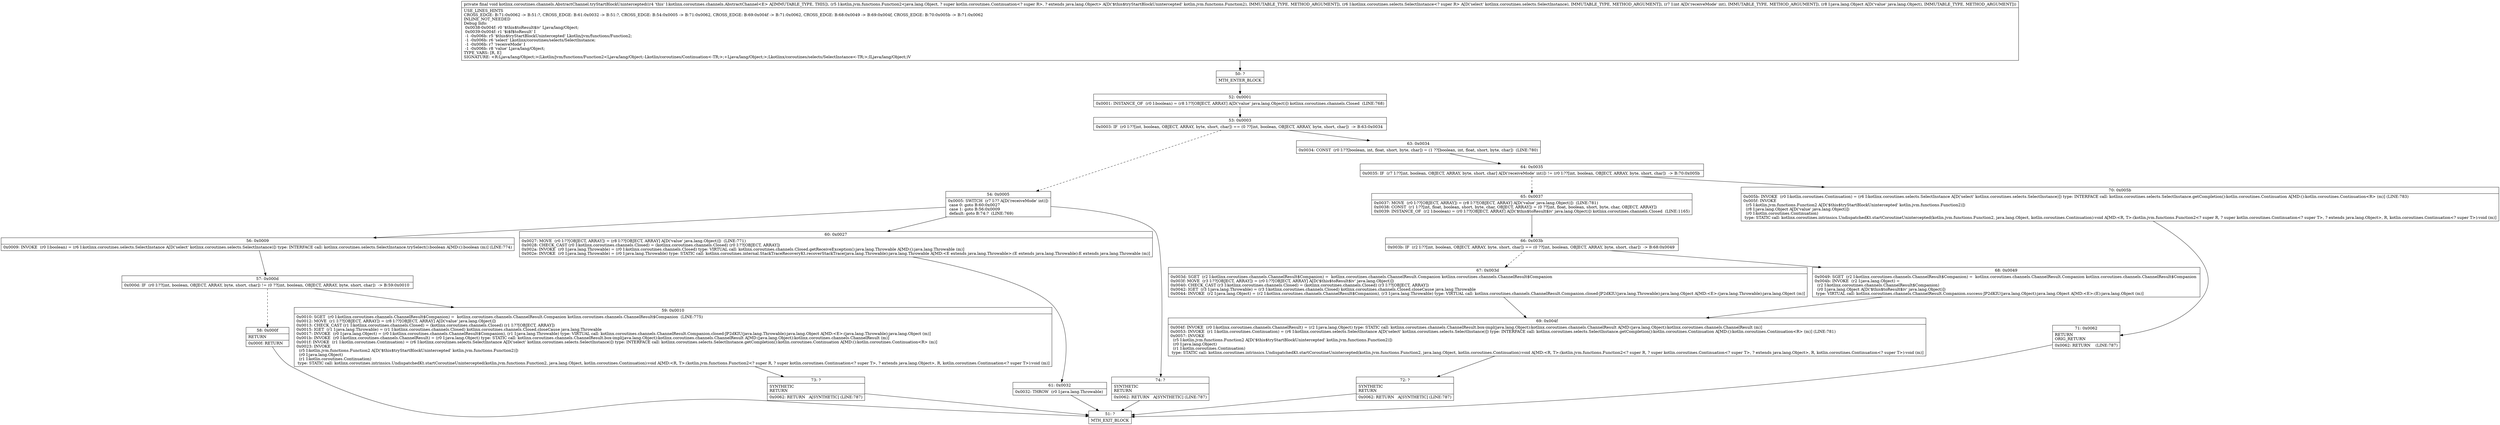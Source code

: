 digraph "CFG forkotlinx.coroutines.channels.AbstractChannel.tryStartBlockUnintercepted(Lkotlin\/jvm\/functions\/Function2;Lkotlinx\/coroutines\/selects\/SelectInstance;ILjava\/lang\/Object;)V" {
Node_50 [shape=record,label="{50\:\ ?|MTH_ENTER_BLOCK\l}"];
Node_52 [shape=record,label="{52\:\ 0x0001|0x0001: INSTANCE_OF  (r0 I:boolean) = (r8 I:??[OBJECT, ARRAY] A[D('value' java.lang.Object)]) kotlinx.coroutines.channels.Closed  (LINE:768)\l}"];
Node_53 [shape=record,label="{53\:\ 0x0003|0x0003: IF  (r0 I:??[int, boolean, OBJECT, ARRAY, byte, short, char]) == (0 ??[int, boolean, OBJECT, ARRAY, byte, short, char])  \-\> B:63:0x0034 \l}"];
Node_54 [shape=record,label="{54\:\ 0x0005|0x0005: SWITCH  (r7 I:?? A[D('receiveMode' int)])\l case 0: goto B:60:0x0027\l case 1: goto B:56:0x0009\l default: goto B:74:?  (LINE:769)\l}"];
Node_56 [shape=record,label="{56\:\ 0x0009|0x0009: INVOKE  (r0 I:boolean) = (r6 I:kotlinx.coroutines.selects.SelectInstance A[D('select' kotlinx.coroutines.selects.SelectInstance)]) type: INTERFACE call: kotlinx.coroutines.selects.SelectInstance.trySelect():boolean A[MD:():boolean (m)] (LINE:774)\l}"];
Node_57 [shape=record,label="{57\:\ 0x000d|0x000d: IF  (r0 I:??[int, boolean, OBJECT, ARRAY, byte, short, char]) != (0 ??[int, boolean, OBJECT, ARRAY, byte, short, char])  \-\> B:59:0x0010 \l}"];
Node_58 [shape=record,label="{58\:\ 0x000f|RETURN\l|0x000f: RETURN   \l}"];
Node_51 [shape=record,label="{51\:\ ?|MTH_EXIT_BLOCK\l}"];
Node_59 [shape=record,label="{59\:\ 0x0010|0x0010: SGET  (r0 I:kotlinx.coroutines.channels.ChannelResult$Companion) =  kotlinx.coroutines.channels.ChannelResult.Companion kotlinx.coroutines.channels.ChannelResult$Companion  (LINE:775)\l0x0012: MOVE  (r1 I:??[OBJECT, ARRAY]) = (r8 I:??[OBJECT, ARRAY] A[D('value' java.lang.Object)]) \l0x0013: CHECK_CAST (r1 I:kotlinx.coroutines.channels.Closed) = (kotlinx.coroutines.channels.Closed) (r1 I:??[OBJECT, ARRAY]) \l0x0015: IGET  (r1 I:java.lang.Throwable) = (r1 I:kotlinx.coroutines.channels.Closed) kotlinx.coroutines.channels.Closed.closeCause java.lang.Throwable \l0x0017: INVOKE  (r0 I:java.lang.Object) = (r0 I:kotlinx.coroutines.channels.ChannelResult$Companion), (r1 I:java.lang.Throwable) type: VIRTUAL call: kotlinx.coroutines.channels.ChannelResult.Companion.closed\-JP2dKIU(java.lang.Throwable):java.lang.Object A[MD:\<E\>:(java.lang.Throwable):java.lang.Object (m)]\l0x001b: INVOKE  (r0 I:kotlinx.coroutines.channels.ChannelResult) = (r0 I:java.lang.Object) type: STATIC call: kotlinx.coroutines.channels.ChannelResult.box\-impl(java.lang.Object):kotlinx.coroutines.channels.ChannelResult A[MD:(java.lang.Object):kotlinx.coroutines.channels.ChannelResult (m)]\l0x001f: INVOKE  (r1 I:kotlin.coroutines.Continuation) = (r6 I:kotlinx.coroutines.selects.SelectInstance A[D('select' kotlinx.coroutines.selects.SelectInstance)]) type: INTERFACE call: kotlinx.coroutines.selects.SelectInstance.getCompletion():kotlin.coroutines.Continuation A[MD:():kotlin.coroutines.Continuation\<R\> (m)]\l0x0023: INVOKE  \l  (r5 I:kotlin.jvm.functions.Function2 A[D('$this$tryStartBlockUnintercepted' kotlin.jvm.functions.Function2)])\l  (r0 I:java.lang.Object)\l  (r1 I:kotlin.coroutines.Continuation)\l type: STATIC call: kotlinx.coroutines.intrinsics.UndispatchedKt.startCoroutineUnintercepted(kotlin.jvm.functions.Function2, java.lang.Object, kotlin.coroutines.Continuation):void A[MD:\<R, T\>:(kotlin.jvm.functions.Function2\<? super R, ? super kotlin.coroutines.Continuation\<? super T\>, ? extends java.lang.Object\>, R, kotlin.coroutines.Continuation\<? super T\>):void (m)]\l}"];
Node_73 [shape=record,label="{73\:\ ?|SYNTHETIC\lRETURN\l|0x0062: RETURN   A[SYNTHETIC] (LINE:787)\l}"];
Node_60 [shape=record,label="{60\:\ 0x0027|0x0027: MOVE  (r0 I:??[OBJECT, ARRAY]) = (r8 I:??[OBJECT, ARRAY] A[D('value' java.lang.Object)])  (LINE:771)\l0x0028: CHECK_CAST (r0 I:kotlinx.coroutines.channels.Closed) = (kotlinx.coroutines.channels.Closed) (r0 I:??[OBJECT, ARRAY]) \l0x002a: INVOKE  (r0 I:java.lang.Throwable) = (r0 I:kotlinx.coroutines.channels.Closed) type: VIRTUAL call: kotlinx.coroutines.channels.Closed.getReceiveException():java.lang.Throwable A[MD:():java.lang.Throwable (m)]\l0x002e: INVOKE  (r0 I:java.lang.Throwable) = (r0 I:java.lang.Throwable) type: STATIC call: kotlinx.coroutines.internal.StackTraceRecoveryKt.recoverStackTrace(java.lang.Throwable):java.lang.Throwable A[MD:\<E extends java.lang.Throwable\>:(E extends java.lang.Throwable):E extends java.lang.Throwable (m)]\l}"];
Node_61 [shape=record,label="{61\:\ 0x0032|0x0032: THROW  (r0 I:java.lang.Throwable) \l}"];
Node_74 [shape=record,label="{74\:\ ?|SYNTHETIC\lRETURN\l|0x0062: RETURN   A[SYNTHETIC] (LINE:787)\l}"];
Node_63 [shape=record,label="{63\:\ 0x0034|0x0034: CONST  (r0 I:??[boolean, int, float, short, byte, char]) = (1 ??[boolean, int, float, short, byte, char])  (LINE:780)\l}"];
Node_64 [shape=record,label="{64\:\ 0x0035|0x0035: IF  (r7 I:??[int, boolean, OBJECT, ARRAY, byte, short, char] A[D('receiveMode' int)]) != (r0 I:??[int, boolean, OBJECT, ARRAY, byte, short, char])  \-\> B:70:0x005b \l}"];
Node_65 [shape=record,label="{65\:\ 0x0037|0x0037: MOVE  (r0 I:??[OBJECT, ARRAY]) = (r8 I:??[OBJECT, ARRAY] A[D('value' java.lang.Object)])  (LINE:781)\l0x0038: CONST  (r1 I:??[int, float, boolean, short, byte, char, OBJECT, ARRAY]) = (0 ??[int, float, boolean, short, byte, char, OBJECT, ARRAY]) \l0x0039: INSTANCE_OF  (r2 I:boolean) = (r0 I:??[OBJECT, ARRAY] A[D('$this$toResult$iv' java.lang.Object)]) kotlinx.coroutines.channels.Closed  (LINE:1165)\l}"];
Node_66 [shape=record,label="{66\:\ 0x003b|0x003b: IF  (r2 I:??[int, boolean, OBJECT, ARRAY, byte, short, char]) == (0 ??[int, boolean, OBJECT, ARRAY, byte, short, char])  \-\> B:68:0x0049 \l}"];
Node_67 [shape=record,label="{67\:\ 0x003d|0x003d: SGET  (r2 I:kotlinx.coroutines.channels.ChannelResult$Companion) =  kotlinx.coroutines.channels.ChannelResult.Companion kotlinx.coroutines.channels.ChannelResult$Companion \l0x003f: MOVE  (r3 I:??[OBJECT, ARRAY]) = (r0 I:??[OBJECT, ARRAY] A[D('$this$toResult$iv' java.lang.Object)]) \l0x0040: CHECK_CAST (r3 I:kotlinx.coroutines.channels.Closed) = (kotlinx.coroutines.channels.Closed) (r3 I:??[OBJECT, ARRAY]) \l0x0042: IGET  (r3 I:java.lang.Throwable) = (r3 I:kotlinx.coroutines.channels.Closed) kotlinx.coroutines.channels.Closed.closeCause java.lang.Throwable \l0x0044: INVOKE  (r2 I:java.lang.Object) = (r2 I:kotlinx.coroutines.channels.ChannelResult$Companion), (r3 I:java.lang.Throwable) type: VIRTUAL call: kotlinx.coroutines.channels.ChannelResult.Companion.closed\-JP2dKIU(java.lang.Throwable):java.lang.Object A[MD:\<E\>:(java.lang.Throwable):java.lang.Object (m)]\l}"];
Node_69 [shape=record,label="{69\:\ 0x004f|0x004f: INVOKE  (r0 I:kotlinx.coroutines.channels.ChannelResult) = (r2 I:java.lang.Object) type: STATIC call: kotlinx.coroutines.channels.ChannelResult.box\-impl(java.lang.Object):kotlinx.coroutines.channels.ChannelResult A[MD:(java.lang.Object):kotlinx.coroutines.channels.ChannelResult (m)]\l0x0053: INVOKE  (r1 I:kotlin.coroutines.Continuation) = (r6 I:kotlinx.coroutines.selects.SelectInstance A[D('select' kotlinx.coroutines.selects.SelectInstance)]) type: INTERFACE call: kotlinx.coroutines.selects.SelectInstance.getCompletion():kotlin.coroutines.Continuation A[MD:():kotlin.coroutines.Continuation\<R\> (m)] (LINE:781)\l0x0057: INVOKE  \l  (r5 I:kotlin.jvm.functions.Function2 A[D('$this$tryStartBlockUnintercepted' kotlin.jvm.functions.Function2)])\l  (r0 I:java.lang.Object)\l  (r1 I:kotlin.coroutines.Continuation)\l type: STATIC call: kotlinx.coroutines.intrinsics.UndispatchedKt.startCoroutineUnintercepted(kotlin.jvm.functions.Function2, java.lang.Object, kotlin.coroutines.Continuation):void A[MD:\<R, T\>:(kotlin.jvm.functions.Function2\<? super R, ? super kotlin.coroutines.Continuation\<? super T\>, ? extends java.lang.Object\>, R, kotlin.coroutines.Continuation\<? super T\>):void (m)]\l}"];
Node_72 [shape=record,label="{72\:\ ?|SYNTHETIC\lRETURN\l|0x0062: RETURN   A[SYNTHETIC] (LINE:787)\l}"];
Node_68 [shape=record,label="{68\:\ 0x0049|0x0049: SGET  (r2 I:kotlinx.coroutines.channels.ChannelResult$Companion) =  kotlinx.coroutines.channels.ChannelResult.Companion kotlinx.coroutines.channels.ChannelResult$Companion \l0x004b: INVOKE  (r2 I:java.lang.Object) = \l  (r2 I:kotlinx.coroutines.channels.ChannelResult$Companion)\l  (r0 I:java.lang.Object A[D('$this$toResult$iv' java.lang.Object)])\l type: VIRTUAL call: kotlinx.coroutines.channels.ChannelResult.Companion.success\-JP2dKIU(java.lang.Object):java.lang.Object A[MD:\<E\>:(E):java.lang.Object (m)]\l}"];
Node_70 [shape=record,label="{70\:\ 0x005b|0x005b: INVOKE  (r0 I:kotlin.coroutines.Continuation) = (r6 I:kotlinx.coroutines.selects.SelectInstance A[D('select' kotlinx.coroutines.selects.SelectInstance)]) type: INTERFACE call: kotlinx.coroutines.selects.SelectInstance.getCompletion():kotlin.coroutines.Continuation A[MD:():kotlin.coroutines.Continuation\<R\> (m)] (LINE:783)\l0x005f: INVOKE  \l  (r5 I:kotlin.jvm.functions.Function2 A[D('$this$tryStartBlockUnintercepted' kotlin.jvm.functions.Function2)])\l  (r8 I:java.lang.Object A[D('value' java.lang.Object)])\l  (r0 I:kotlin.coroutines.Continuation)\l type: STATIC call: kotlinx.coroutines.intrinsics.UndispatchedKt.startCoroutineUnintercepted(kotlin.jvm.functions.Function2, java.lang.Object, kotlin.coroutines.Continuation):void A[MD:\<R, T\>:(kotlin.jvm.functions.Function2\<? super R, ? super kotlin.coroutines.Continuation\<? super T\>, ? extends java.lang.Object\>, R, kotlin.coroutines.Continuation\<? super T\>):void (m)]\l}"];
Node_71 [shape=record,label="{71\:\ 0x0062|RETURN\lORIG_RETURN\l|0x0062: RETURN    (LINE:787)\l}"];
MethodNode[shape=record,label="{private final void kotlinx.coroutines.channels.AbstractChannel.tryStartBlockUnintercepted((r4 'this' I:kotlinx.coroutines.channels.AbstractChannel\<E\> A[IMMUTABLE_TYPE, THIS]), (r5 I:kotlin.jvm.functions.Function2\<java.lang.Object, ? super kotlin.coroutines.Continuation\<? super R\>, ? extends java.lang.Object\> A[D('$this$tryStartBlockUnintercepted' kotlin.jvm.functions.Function2), IMMUTABLE_TYPE, METHOD_ARGUMENT]), (r6 I:kotlinx.coroutines.selects.SelectInstance\<? super R\> A[D('select' kotlinx.coroutines.selects.SelectInstance), IMMUTABLE_TYPE, METHOD_ARGUMENT]), (r7 I:int A[D('receiveMode' int), IMMUTABLE_TYPE, METHOD_ARGUMENT]), (r8 I:java.lang.Object A[D('value' java.lang.Object), IMMUTABLE_TYPE, METHOD_ARGUMENT]))  | USE_LINES_HINTS\lCROSS_EDGE: B:71:0x0062 \-\> B:51:?, CROSS_EDGE: B:61:0x0032 \-\> B:51:?, CROSS_EDGE: B:54:0x0005 \-\> B:71:0x0062, CROSS_EDGE: B:69:0x004f \-\> B:71:0x0062, CROSS_EDGE: B:68:0x0049 \-\> B:69:0x004f, CROSS_EDGE: B:70:0x005b \-\> B:71:0x0062\lINLINE_NOT_NEEDED\lDebug Info:\l  0x0038\-0x004f: r0 '$this$toResult$iv' Ljava\/lang\/Object;\l  0x0039\-0x004f: r1 '$i$f$toResult' I\l  \-1 \-0x006b: r5 '$this$tryStartBlockUnintercepted' Lkotlin\/jvm\/functions\/Function2;\l  \-1 \-0x006b: r6 'select' Lkotlinx\/coroutines\/selects\/SelectInstance;\l  \-1 \-0x006b: r7 'receiveMode' I\l  \-1 \-0x006b: r8 'value' Ljava\/lang\/Object;\lTYPE_VARS: [R, E]\lSIGNATURE: \<R:Ljava\/lang\/Object;\>(Lkotlin\/jvm\/functions\/Function2\<Ljava\/lang\/Object;\-Lkotlin\/coroutines\/Continuation\<\-TR;\>;+Ljava\/lang\/Object;\>;Lkotlinx\/coroutines\/selects\/SelectInstance\<\-TR;\>;ILjava\/lang\/Object;)V\l}"];
MethodNode -> Node_50;Node_50 -> Node_52;
Node_52 -> Node_53;
Node_53 -> Node_54[style=dashed];
Node_53 -> Node_63;
Node_54 -> Node_56;
Node_54 -> Node_60;
Node_54 -> Node_74;
Node_56 -> Node_57;
Node_57 -> Node_58[style=dashed];
Node_57 -> Node_59;
Node_58 -> Node_51;
Node_59 -> Node_73;
Node_73 -> Node_51;
Node_60 -> Node_61;
Node_61 -> Node_51;
Node_74 -> Node_51;
Node_63 -> Node_64;
Node_64 -> Node_65[style=dashed];
Node_64 -> Node_70;
Node_65 -> Node_66;
Node_66 -> Node_67[style=dashed];
Node_66 -> Node_68;
Node_67 -> Node_69;
Node_69 -> Node_72;
Node_72 -> Node_51;
Node_68 -> Node_69;
Node_70 -> Node_71;
Node_71 -> Node_51;
}

